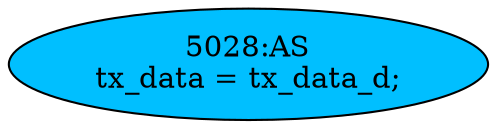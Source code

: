 strict digraph "" {
	node [label="\N"];
	"5028:AS"	 [ast="<pyverilog.vparser.ast.Assign object at 0x7f13b5578d10>",
		def_var="['tx_data']",
		fillcolor=deepskyblue,
		label="5028:AS
tx_data = tx_data_d;",
		statements="[]",
		style=filled,
		typ=Assign,
		use_var="['tx_data_d']"];
}
